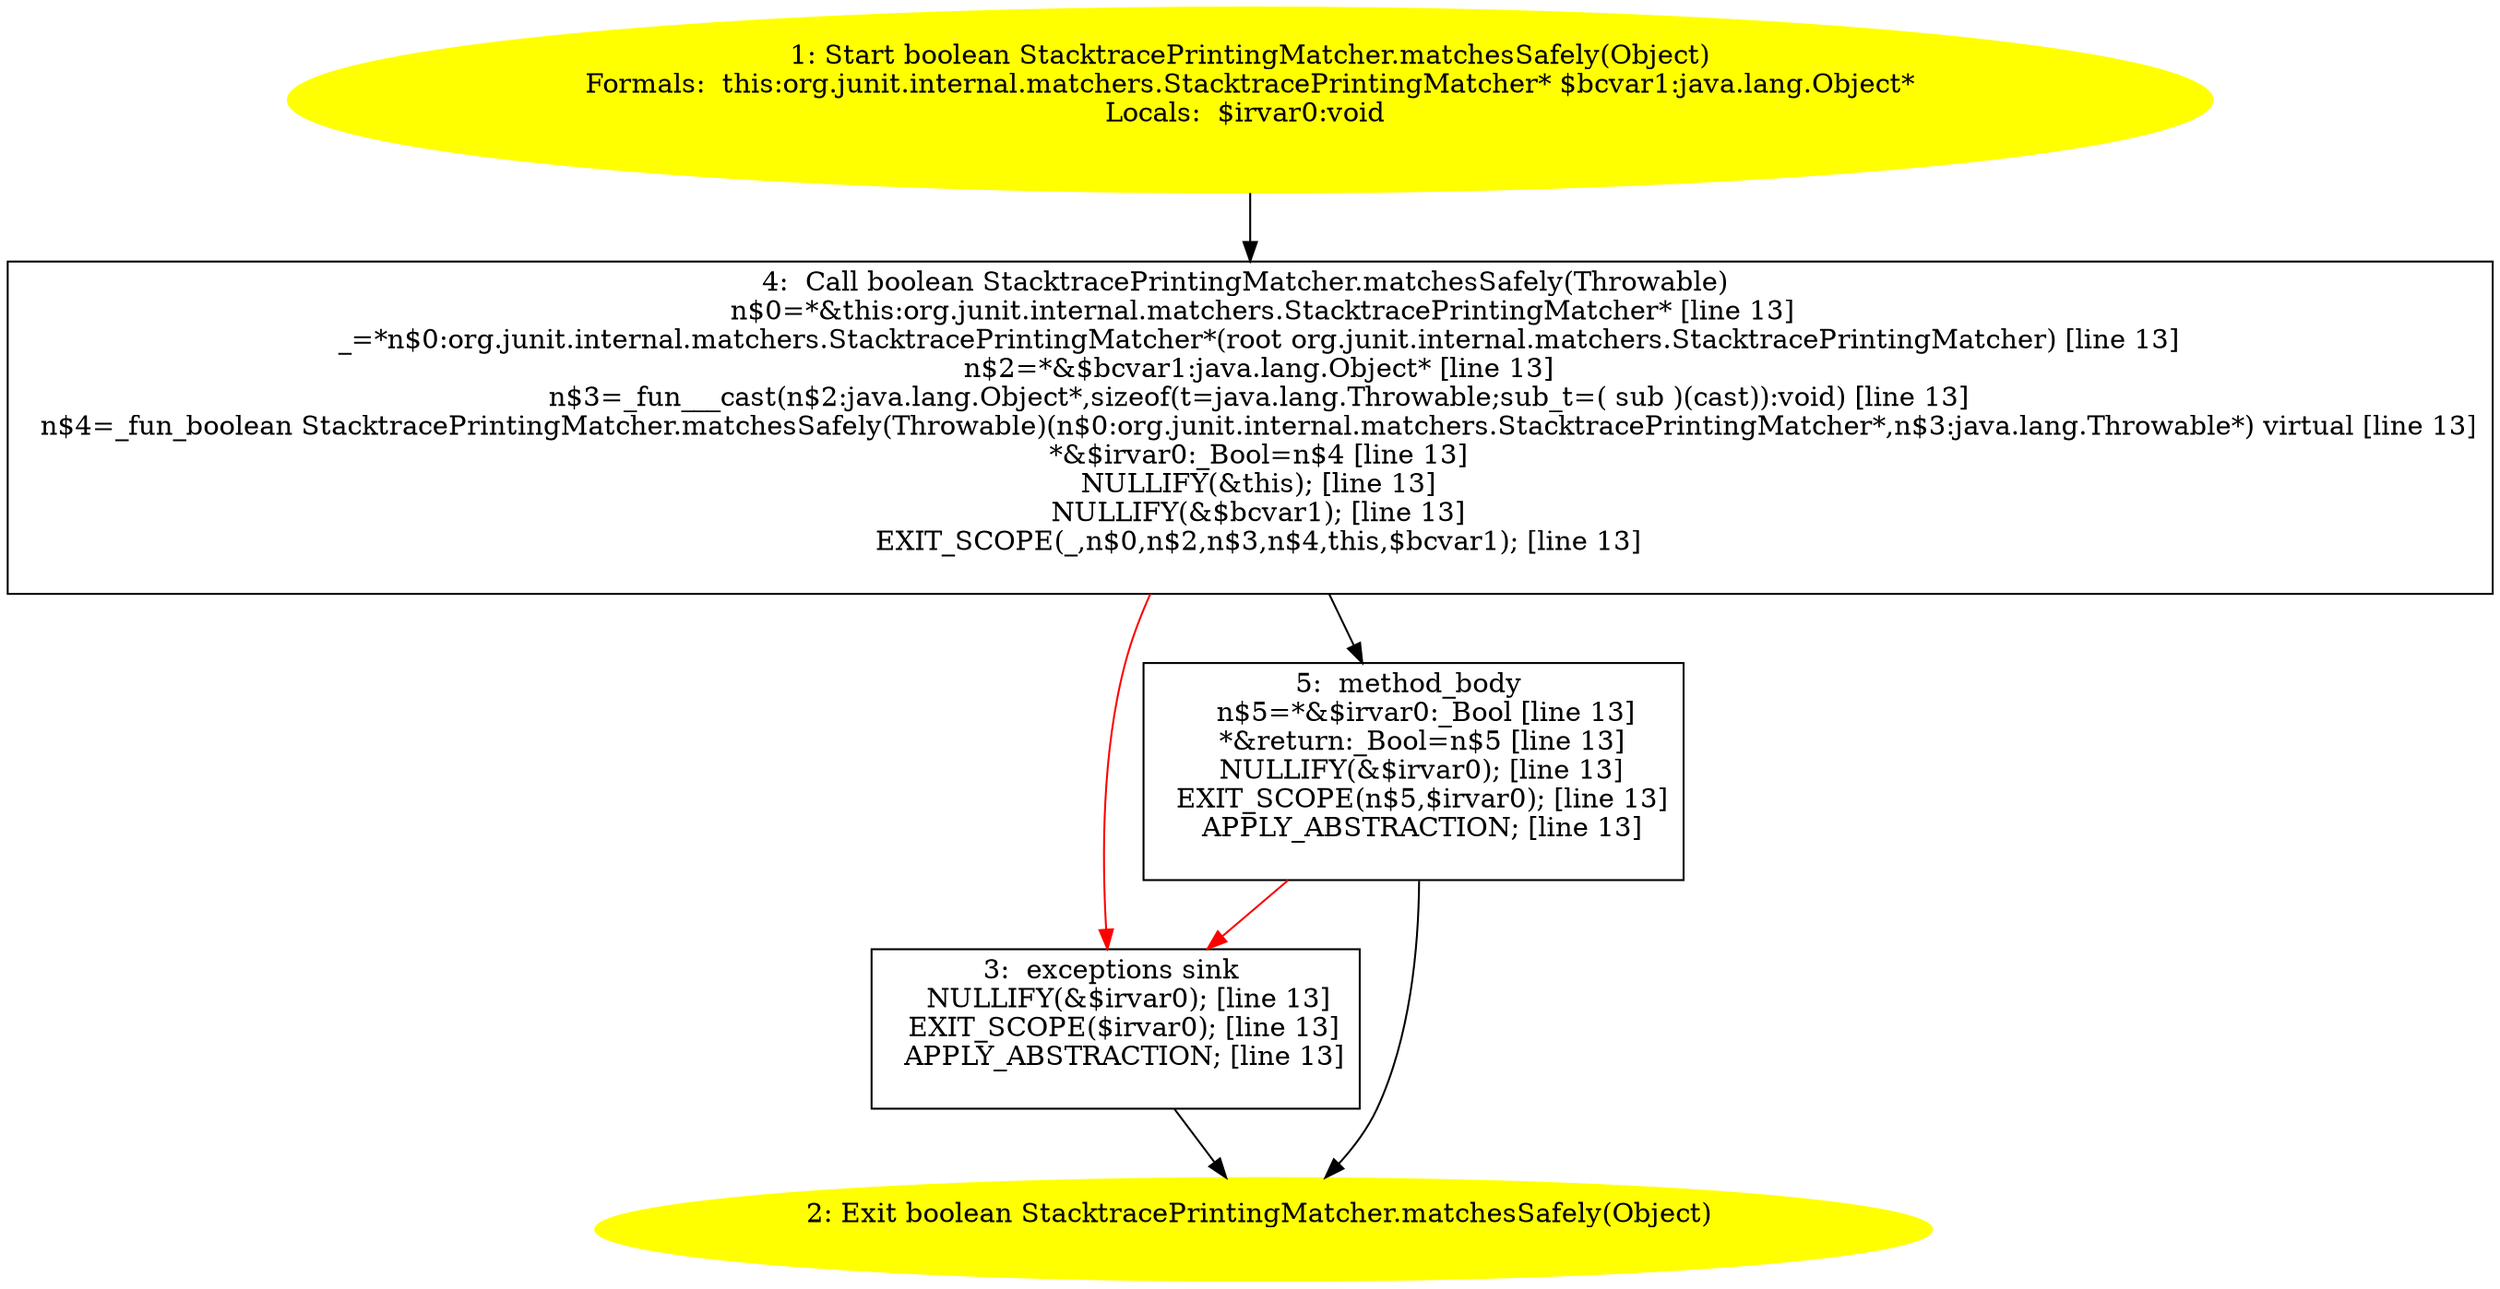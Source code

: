 /* @generated */
digraph cfg {
"org.junit.internal.matchers.StacktracePrintingMatcher.matchesSafely(java.lang.Object):boolean.a10b183777b6ab24e478ce62fdbe64e0_1" [label="1: Start boolean StacktracePrintingMatcher.matchesSafely(Object)\nFormals:  this:org.junit.internal.matchers.StacktracePrintingMatcher* $bcvar1:java.lang.Object*\nLocals:  $irvar0:void \n  " color=yellow style=filled]
	

	 "org.junit.internal.matchers.StacktracePrintingMatcher.matchesSafely(java.lang.Object):boolean.a10b183777b6ab24e478ce62fdbe64e0_1" -> "org.junit.internal.matchers.StacktracePrintingMatcher.matchesSafely(java.lang.Object):boolean.a10b183777b6ab24e478ce62fdbe64e0_4" ;
"org.junit.internal.matchers.StacktracePrintingMatcher.matchesSafely(java.lang.Object):boolean.a10b183777b6ab24e478ce62fdbe64e0_2" [label="2: Exit boolean StacktracePrintingMatcher.matchesSafely(Object) \n  " color=yellow style=filled]
	

"org.junit.internal.matchers.StacktracePrintingMatcher.matchesSafely(java.lang.Object):boolean.a10b183777b6ab24e478ce62fdbe64e0_3" [label="3:  exceptions sink \n   NULLIFY(&$irvar0); [line 13]\n  EXIT_SCOPE($irvar0); [line 13]\n  APPLY_ABSTRACTION; [line 13]\n " shape="box"]
	

	 "org.junit.internal.matchers.StacktracePrintingMatcher.matchesSafely(java.lang.Object):boolean.a10b183777b6ab24e478ce62fdbe64e0_3" -> "org.junit.internal.matchers.StacktracePrintingMatcher.matchesSafely(java.lang.Object):boolean.a10b183777b6ab24e478ce62fdbe64e0_2" ;
"org.junit.internal.matchers.StacktracePrintingMatcher.matchesSafely(java.lang.Object):boolean.a10b183777b6ab24e478ce62fdbe64e0_4" [label="4:  Call boolean StacktracePrintingMatcher.matchesSafely(Throwable) \n   n$0=*&this:org.junit.internal.matchers.StacktracePrintingMatcher* [line 13]\n  _=*n$0:org.junit.internal.matchers.StacktracePrintingMatcher*(root org.junit.internal.matchers.StacktracePrintingMatcher) [line 13]\n  n$2=*&$bcvar1:java.lang.Object* [line 13]\n  n$3=_fun___cast(n$2:java.lang.Object*,sizeof(t=java.lang.Throwable;sub_t=( sub )(cast)):void) [line 13]\n  n$4=_fun_boolean StacktracePrintingMatcher.matchesSafely(Throwable)(n$0:org.junit.internal.matchers.StacktracePrintingMatcher*,n$3:java.lang.Throwable*) virtual [line 13]\n  *&$irvar0:_Bool=n$4 [line 13]\n  NULLIFY(&this); [line 13]\n  NULLIFY(&$bcvar1); [line 13]\n  EXIT_SCOPE(_,n$0,n$2,n$3,n$4,this,$bcvar1); [line 13]\n " shape="box"]
	

	 "org.junit.internal.matchers.StacktracePrintingMatcher.matchesSafely(java.lang.Object):boolean.a10b183777b6ab24e478ce62fdbe64e0_4" -> "org.junit.internal.matchers.StacktracePrintingMatcher.matchesSafely(java.lang.Object):boolean.a10b183777b6ab24e478ce62fdbe64e0_5" ;
	 "org.junit.internal.matchers.StacktracePrintingMatcher.matchesSafely(java.lang.Object):boolean.a10b183777b6ab24e478ce62fdbe64e0_4" -> "org.junit.internal.matchers.StacktracePrintingMatcher.matchesSafely(java.lang.Object):boolean.a10b183777b6ab24e478ce62fdbe64e0_3" [color="red" ];
"org.junit.internal.matchers.StacktracePrintingMatcher.matchesSafely(java.lang.Object):boolean.a10b183777b6ab24e478ce62fdbe64e0_5" [label="5:  method_body \n   n$5=*&$irvar0:_Bool [line 13]\n  *&return:_Bool=n$5 [line 13]\n  NULLIFY(&$irvar0); [line 13]\n  EXIT_SCOPE(n$5,$irvar0); [line 13]\n  APPLY_ABSTRACTION; [line 13]\n " shape="box"]
	

	 "org.junit.internal.matchers.StacktracePrintingMatcher.matchesSafely(java.lang.Object):boolean.a10b183777b6ab24e478ce62fdbe64e0_5" -> "org.junit.internal.matchers.StacktracePrintingMatcher.matchesSafely(java.lang.Object):boolean.a10b183777b6ab24e478ce62fdbe64e0_2" ;
	 "org.junit.internal.matchers.StacktracePrintingMatcher.matchesSafely(java.lang.Object):boolean.a10b183777b6ab24e478ce62fdbe64e0_5" -> "org.junit.internal.matchers.StacktracePrintingMatcher.matchesSafely(java.lang.Object):boolean.a10b183777b6ab24e478ce62fdbe64e0_3" [color="red" ];
}
